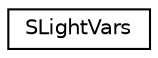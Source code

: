 digraph "Graphical Class Hierarchy"
{
  edge [fontname="Helvetica",fontsize="10",labelfontname="Helvetica",labelfontsize="10"];
  node [fontname="Helvetica",fontsize="10",shape=record];
  rankdir="LR";
  Node1 [label="SLightVars",height=0.2,width=0.4,color="black", fillcolor="white", style="filled",URL="$struct_s_light_vars.html"];
}
